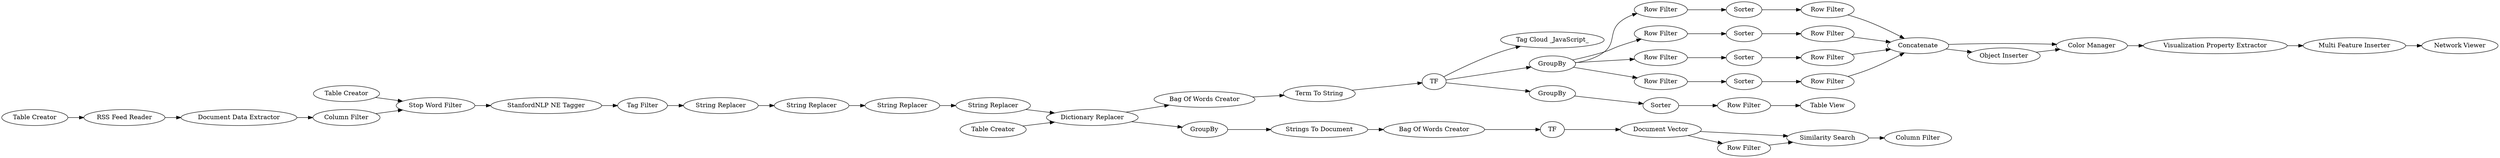 digraph {
	"8044248630483257108_244" [label="Bag Of Words Creator"]
	"8044248630483257108_245" [label=TF]
	"7117035491303016607_327" [label="Row Filter"]
	"-6332200173076234426_283" [label="Color Manager"]
	"8044248630483257108_242" [label="Network Viewer"]
	"3404413691884623728_273" [label="Row Filter"]
	"9040477403523312417_323" [label=TF]
	"1527662970575955040_19" [label="Table Creator"]
	"1527662970575955040_18" [label="Stop Word Filter"]
	"-5573765702171822272_264" [label="Dictionary Replacer"]
	"-6332200173076234426_285" [label="Multi Feature Inserter"]
	"3404413691884623728_277" [label="Row Filter"]
	"9040477403523312417_269" [label=GroupBy]
	"-5573765702171822272_252" [label="String Replacer"]
	"-5573765702171822272_266" [label="String Replacer"]
	"8044248630483257108_328" [label="Table View"]
	"4649912249697007244_1" [label="RSS Feed Reader"]
	"3404413691884623728_275" [label=Sorter]
	"-6332200173076234426_284" [label="Visualization Property Extractor"]
	"8044248630483257108_7" [label="Tag Cloud _JavaScript_"]
	"3404413691884623728_272" [label="Row Filter"]
	"3404413691884623728_265" [label=GroupBy]
	"7117035491303016607_326" [label=Sorter]
	"1527662970575955040_20" [label="StanfordNLP NE Tagger"]
	"4649912249697007244_4" [label="Column Filter"]
	"-5573765702171822272_267" [label="Table Creator"]
	"3404413691884623728_270" [label="Row Filter"]
	"3404413691884623728_278" [label=Sorter]
	"3404413691884623728_276" [label=Sorter]
	"7117035491303016607_260" [label=GroupBy]
	"3404413691884623728_274" [label="Row Filter"]
	"9040477403523312417_268" [label="Strings To Document"]
	"3404413691884623728_280" [label=Sorter]
	"3404413691884623728_279" [label="Row Filter"]
	"1527662970575955040_12" [label="Tag Filter"]
	"3404413691884623728_281" [label="Row Filter"]
	"9040477403523312417_322" [label="Bag Of Words Creator"]
	"4649912249697007244_2" [label="Table Creator"]
	"-5573765702171822272_250" [label="String Replacer"]
	"4649912249697007244_3" [label="Document Data Extractor"]
	"8044248630483257108_222" [label="Object Inserter"]
	"9040477403523312417_324" [label="Column Filter"]
	"9040477403523312417_314" [label="Document Vector"]
	"8044248630483257108_253" [label="Term To String"]
	"3404413691884623728_271" [label="Row Filter"]
	"9040477403523312417_313" [label="Similarity Search"]
	"3404413691884623728_282" [label=Concatenate]
	"-5573765702171822272_251" [label="String Replacer"]
	"9040477403523312417_315" [label="Row Filter"]
	"-5573765702171822272_250" -> "-5573765702171822272_251"
	"3404413691884623728_278" -> "3404413691884623728_279"
	"8044248630483257108_245" -> "7117035491303016607_260"
	"3404413691884623728_265" -> "3404413691884623728_271"
	"7117035491303016607_326" -> "7117035491303016607_327"
	"9040477403523312417_269" -> "9040477403523312417_268"
	"-5573765702171822272_251" -> "-5573765702171822272_252"
	"1527662970575955040_12" -> "-5573765702171822272_250"
	"3404413691884623728_275" -> "3404413691884623728_274"
	"-6332200173076234426_283" -> "-6332200173076234426_284"
	"-6332200173076234426_285" -> "8044248630483257108_242"
	"3404413691884623728_265" -> "3404413691884623728_273"
	"-5573765702171822272_266" -> "-5573765702171822272_264"
	"-5573765702171822272_264" -> "8044248630483257108_244"
	"3404413691884623728_274" -> "3404413691884623728_282"
	"3404413691884623728_271" -> "3404413691884623728_278"
	"4649912249697007244_3" -> "4649912249697007244_4"
	"1527662970575955040_18" -> "1527662970575955040_20"
	"9040477403523312417_314" -> "9040477403523312417_315"
	"3404413691884623728_280" -> "3404413691884623728_281"
	"8044248630483257108_245" -> "8044248630483257108_7"
	"3404413691884623728_281" -> "3404413691884623728_282"
	"3404413691884623728_273" -> "3404413691884623728_275"
	"9040477403523312417_323" -> "9040477403523312417_314"
	"3404413691884623728_270" -> "3404413691884623728_280"
	"8044248630483257108_253" -> "8044248630483257108_245"
	"3404413691884623728_265" -> "3404413691884623728_272"
	"7117035491303016607_327" -> "8044248630483257108_328"
	"-6332200173076234426_284" -> "-6332200173076234426_285"
	"9040477403523312417_314" -> "9040477403523312417_313"
	"7117035491303016607_260" -> "7117035491303016607_326"
	"8044248630483257108_244" -> "8044248630483257108_253"
	"3404413691884623728_279" -> "3404413691884623728_282"
	"9040477403523312417_322" -> "9040477403523312417_323"
	"9040477403523312417_268" -> "9040477403523312417_322"
	"-5573765702171822272_267" -> "-5573765702171822272_264"
	"8044248630483257108_222" -> "-6332200173076234426_283"
	"1527662970575955040_19" -> "1527662970575955040_18"
	"3404413691884623728_276" -> "3404413691884623728_277"
	"3404413691884623728_277" -> "3404413691884623728_282"
	"-5573765702171822272_264" -> "9040477403523312417_269"
	"1527662970575955040_20" -> "1527662970575955040_12"
	"4649912249697007244_1" -> "4649912249697007244_3"
	"3404413691884623728_272" -> "3404413691884623728_276"
	"-5573765702171822272_252" -> "-5573765702171822272_266"
	"9040477403523312417_315" -> "9040477403523312417_313"
	"8044248630483257108_245" -> "3404413691884623728_265"
	"3404413691884623728_282" -> "8044248630483257108_222"
	"3404413691884623728_265" -> "3404413691884623728_270"
	"9040477403523312417_313" -> "9040477403523312417_324"
	"4649912249697007244_4" -> "1527662970575955040_18"
	"3404413691884623728_282" -> "-6332200173076234426_283"
	"4649912249697007244_2" -> "4649912249697007244_1"
	rankdir=LR
}
